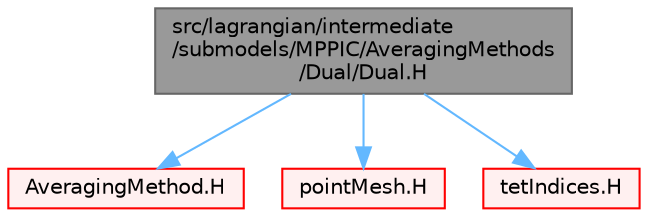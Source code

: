 digraph "src/lagrangian/intermediate/submodels/MPPIC/AveragingMethods/Dual/Dual.H"
{
 // LATEX_PDF_SIZE
  bgcolor="transparent";
  edge [fontname=Helvetica,fontsize=10,labelfontname=Helvetica,labelfontsize=10];
  node [fontname=Helvetica,fontsize=10,shape=box,height=0.2,width=0.4];
  Node1 [id="Node000001",label="src/lagrangian/intermediate\l/submodels/MPPIC/AveragingMethods\l/Dual/Dual.H",height=0.2,width=0.4,color="gray40", fillcolor="grey60", style="filled", fontcolor="black",tooltip=" "];
  Node1 -> Node2 [id="edge1_Node000001_Node000002",color="steelblue1",style="solid",tooltip=" "];
  Node2 [id="Node000002",label="AveragingMethod.H",height=0.2,width=0.4,color="red", fillcolor="#FFF0F0", style="filled",URL="$AveragingMethod_8H.html",tooltip=" "];
  Node1 -> Node155 [id="edge2_Node000001_Node000155",color="steelblue1",style="solid",tooltip=" "];
  Node155 [id="Node000155",label="pointMesh.H",height=0.2,width=0.4,color="red", fillcolor="#FFF0F0", style="filled",URL="$pointMesh_8H.html",tooltip=" "];
  Node1 -> Node302 [id="edge3_Node000001_Node000302",color="steelblue1",style="solid",tooltip=" "];
  Node302 [id="Node000302",label="tetIndices.H",height=0.2,width=0.4,color="red", fillcolor="#FFF0F0", style="filled",URL="$tetIndices_8H.html",tooltip=" "];
}
